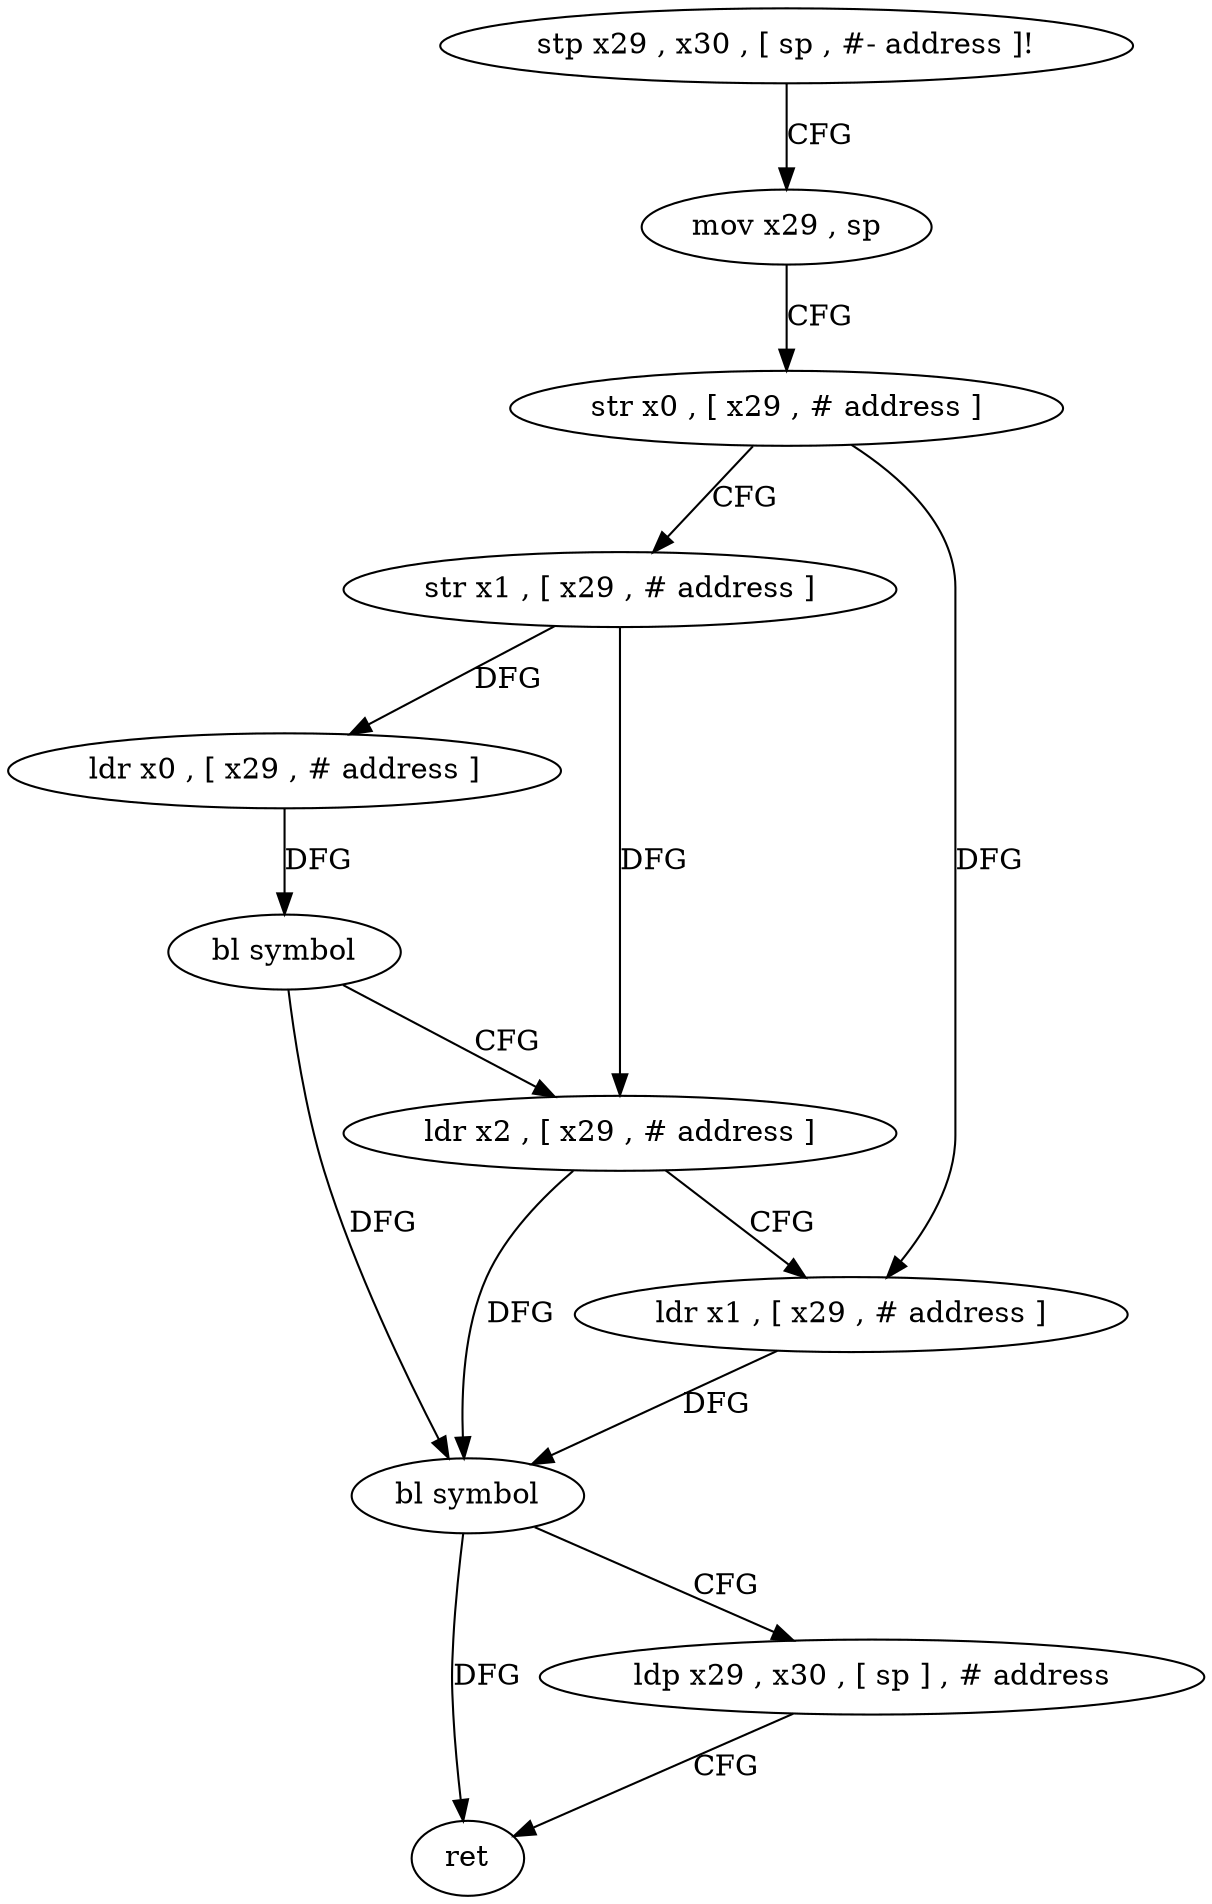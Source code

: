 digraph "func" {
"4489840" [label = "stp x29 , x30 , [ sp , #- address ]!" ]
"4489844" [label = "mov x29 , sp" ]
"4489848" [label = "str x0 , [ x29 , # address ]" ]
"4489852" [label = "str x1 , [ x29 , # address ]" ]
"4489856" [label = "ldr x0 , [ x29 , # address ]" ]
"4489860" [label = "bl symbol" ]
"4489864" [label = "ldr x2 , [ x29 , # address ]" ]
"4489868" [label = "ldr x1 , [ x29 , # address ]" ]
"4489872" [label = "bl symbol" ]
"4489876" [label = "ldp x29 , x30 , [ sp ] , # address" ]
"4489880" [label = "ret" ]
"4489840" -> "4489844" [ label = "CFG" ]
"4489844" -> "4489848" [ label = "CFG" ]
"4489848" -> "4489852" [ label = "CFG" ]
"4489848" -> "4489868" [ label = "DFG" ]
"4489852" -> "4489856" [ label = "DFG" ]
"4489852" -> "4489864" [ label = "DFG" ]
"4489856" -> "4489860" [ label = "DFG" ]
"4489860" -> "4489864" [ label = "CFG" ]
"4489860" -> "4489872" [ label = "DFG" ]
"4489864" -> "4489868" [ label = "CFG" ]
"4489864" -> "4489872" [ label = "DFG" ]
"4489868" -> "4489872" [ label = "DFG" ]
"4489872" -> "4489876" [ label = "CFG" ]
"4489872" -> "4489880" [ label = "DFG" ]
"4489876" -> "4489880" [ label = "CFG" ]
}

